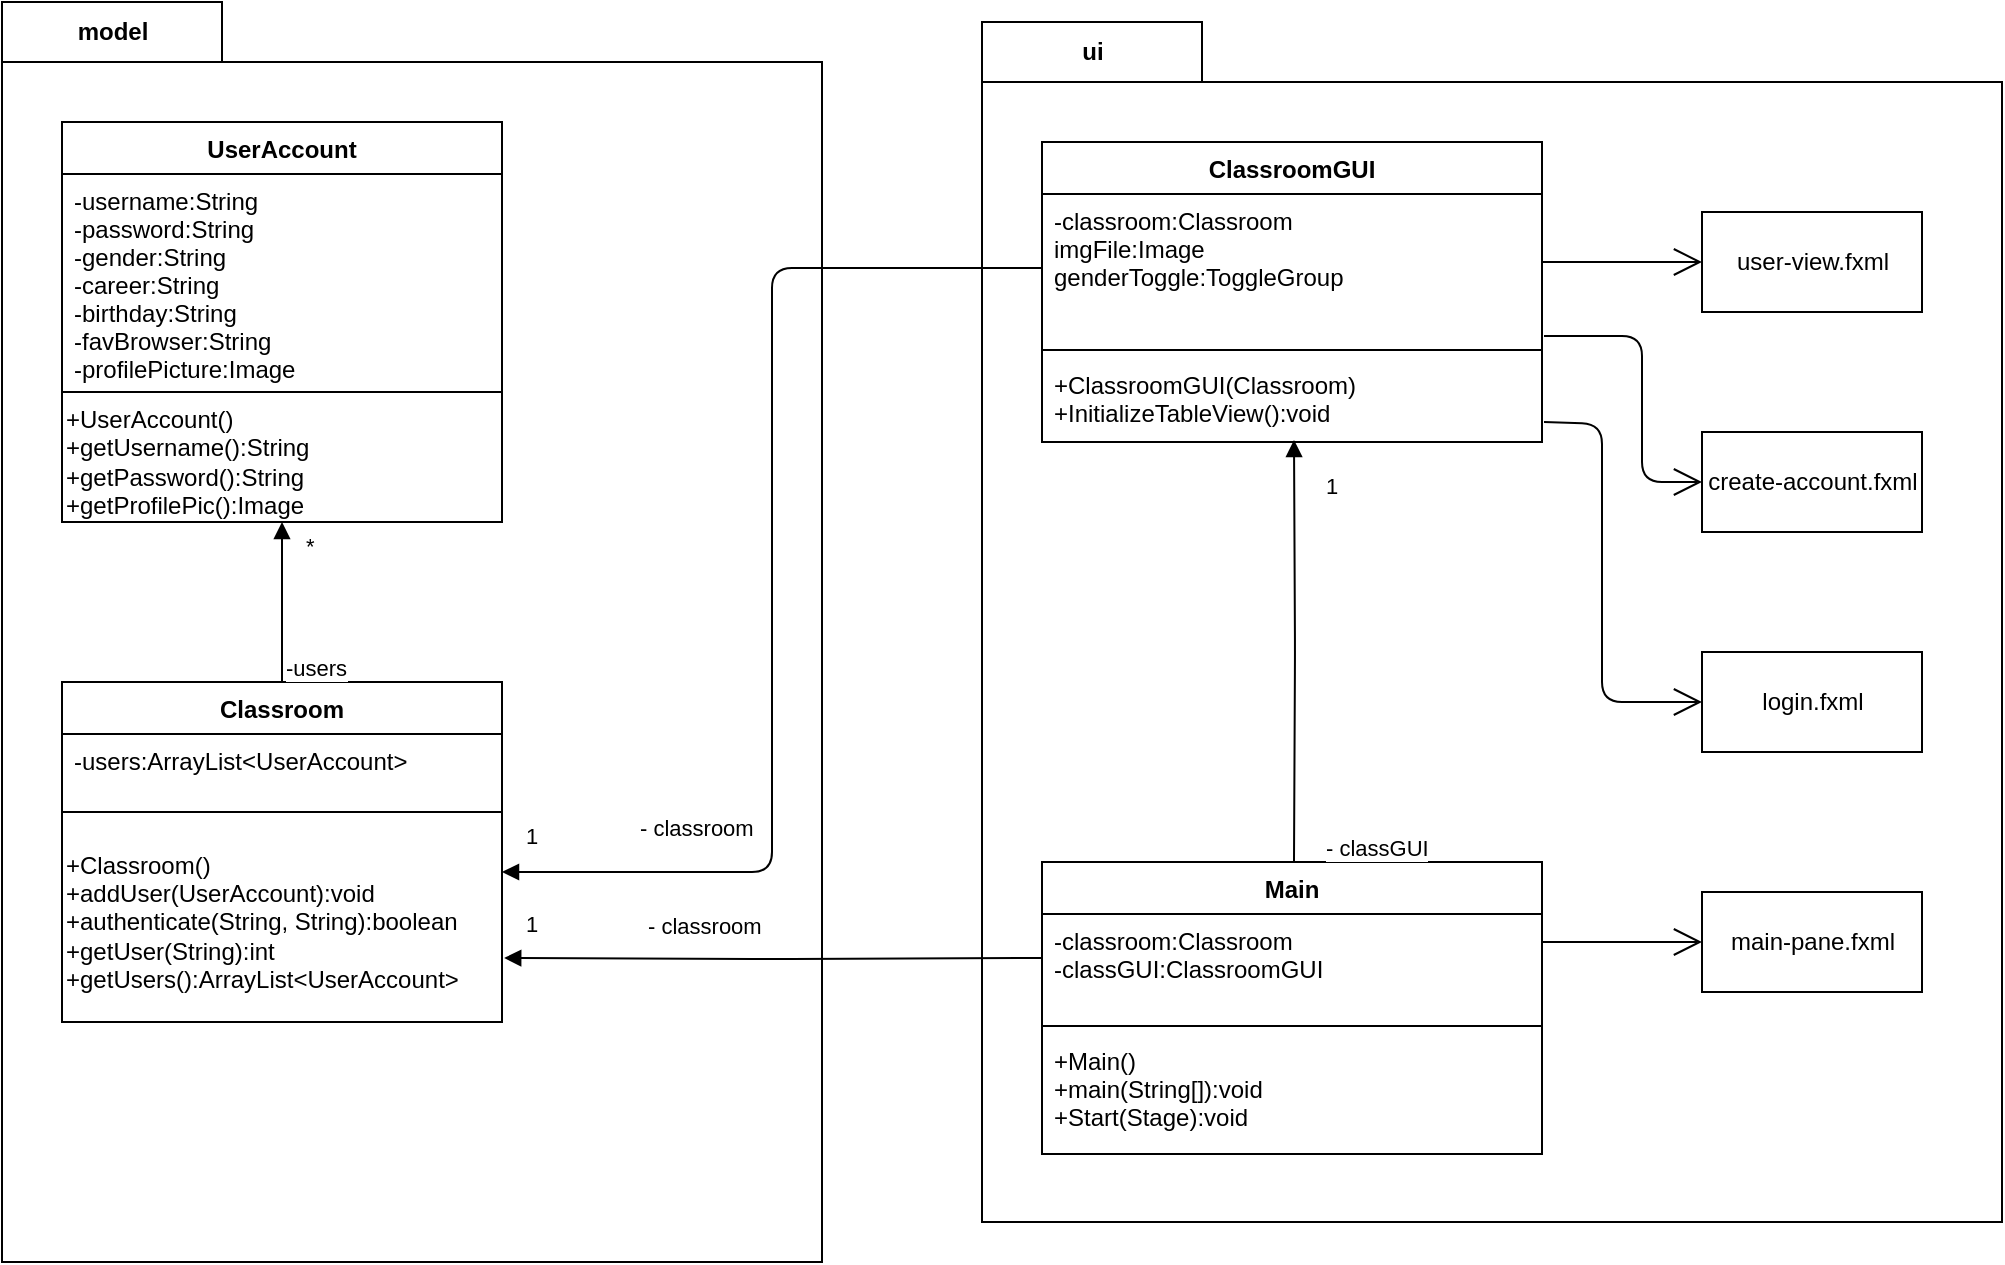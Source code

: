<mxfile version="14.3.1" type="github">
  <diagram id="C5RBs43oDa-KdzZeNtuy" name="Page-1">
    <mxGraphModel dx="1422" dy="705" grid="1" gridSize="10" guides="1" tooltips="1" connect="1" arrows="1" fold="1" page="1" pageScale="1" pageWidth="1100" pageHeight="850" math="0" shadow="0">
      <root>
        <mxCell id="WIyWlLk6GJQsqaUBKTNV-0" />
        <mxCell id="WIyWlLk6GJQsqaUBKTNV-1" parent="WIyWlLk6GJQsqaUBKTNV-0" />
        <mxCell id="FOE5OWMqtQ_l2cqjy7dt-18" value="model" style="shape=folder;fontStyle=1;tabWidth=110;tabHeight=30;tabPosition=left;html=1;boundedLbl=1;labelInHeader=1;container=1;collapsible=0;recursiveResize=0;" parent="WIyWlLk6GJQsqaUBKTNV-1" vertex="1">
          <mxGeometry x="60" y="170" width="410" height="630" as="geometry" />
        </mxCell>
        <mxCell id="FOE5OWMqtQ_l2cqjy7dt-2" value="UserAccount" style="swimlane;fontStyle=1;align=center;verticalAlign=top;childLayout=stackLayout;horizontal=1;startSize=26;horizontalStack=0;resizeParent=1;resizeParentMax=0;resizeLast=0;collapsible=1;marginBottom=0;" parent="FOE5OWMqtQ_l2cqjy7dt-18" vertex="1">
          <mxGeometry x="30" y="60" width="220" height="200" as="geometry" />
        </mxCell>
        <mxCell id="FOE5OWMqtQ_l2cqjy7dt-3" value="-username:String&#xa;-password:String&#xa;-gender:String&#xa;-career:String&#xa;-birthday:String&#xa;-favBrowser:String&#xa;-profilePicture:Image" style="text;strokeColor=none;fillColor=none;align=left;verticalAlign=top;spacingLeft=4;spacingRight=4;overflow=hidden;rotatable=0;points=[[0,0.5],[1,0.5]];portConstraint=eastwest;" parent="FOE5OWMqtQ_l2cqjy7dt-2" vertex="1">
          <mxGeometry y="26" width="220" height="104" as="geometry" />
        </mxCell>
        <mxCell id="FOE5OWMqtQ_l2cqjy7dt-4" value="" style="line;strokeWidth=1;fillColor=none;align=left;verticalAlign=middle;spacingTop=-1;spacingLeft=3;spacingRight=3;rotatable=0;labelPosition=right;points=[];portConstraint=eastwest;" parent="FOE5OWMqtQ_l2cqjy7dt-2" vertex="1">
          <mxGeometry y="130" width="220" height="10" as="geometry" />
        </mxCell>
        <mxCell id="FOE5OWMqtQ_l2cqjy7dt-23" value="+UserAccount()&lt;br&gt;+getUsername():String&lt;br&gt;+getPassword():String&lt;br&gt;+getProfilePic():Image" style="text;html=1;strokeColor=none;fillColor=none;align=left;verticalAlign=middle;whiteSpace=wrap;rounded=0;" parent="FOE5OWMqtQ_l2cqjy7dt-2" vertex="1">
          <mxGeometry y="140" width="220" height="60" as="geometry" />
        </mxCell>
        <mxCell id="FOE5OWMqtQ_l2cqjy7dt-24" value="Classroom" style="swimlane;fontStyle=1;align=center;verticalAlign=top;childLayout=stackLayout;horizontal=1;startSize=26;horizontalStack=0;resizeParent=1;resizeParentMax=0;resizeLast=0;collapsible=1;marginBottom=0;" parent="FOE5OWMqtQ_l2cqjy7dt-18" vertex="1">
          <mxGeometry x="30" y="340" width="220" height="170" as="geometry" />
        </mxCell>
        <mxCell id="FOE5OWMqtQ_l2cqjy7dt-25" value="-users:ArrayList&lt;UserAccount&gt;" style="text;strokeColor=none;fillColor=none;align=left;verticalAlign=top;spacingLeft=4;spacingRight=4;overflow=hidden;rotatable=0;points=[[0,0.5],[1,0.5]];portConstraint=eastwest;" parent="FOE5OWMqtQ_l2cqjy7dt-24" vertex="1">
          <mxGeometry y="26" width="220" height="34" as="geometry" />
        </mxCell>
        <mxCell id="FOE5OWMqtQ_l2cqjy7dt-26" value="" style="line;strokeWidth=1;fillColor=none;align=left;verticalAlign=middle;spacingTop=-1;spacingLeft=3;spacingRight=3;rotatable=0;labelPosition=right;points=[];portConstraint=eastwest;" parent="FOE5OWMqtQ_l2cqjy7dt-24" vertex="1">
          <mxGeometry y="60" width="220" height="10" as="geometry" />
        </mxCell>
        <mxCell id="FOE5OWMqtQ_l2cqjy7dt-27" value="+Classroom()&lt;br&gt;+addUser(UserAccount):void&lt;br&gt;+authenticate(String, String):boolean&lt;br&gt;+getUser(String):int&lt;br&gt;+getUsers():ArrayList&amp;lt;UserAccount&amp;gt;" style="text;html=1;strokeColor=none;fillColor=none;align=left;verticalAlign=middle;whiteSpace=wrap;rounded=0;" parent="FOE5OWMqtQ_l2cqjy7dt-24" vertex="1">
          <mxGeometry y="70" width="220" height="100" as="geometry" />
        </mxCell>
        <mxCell id="FOE5OWMqtQ_l2cqjy7dt-33" value="-users" style="endArrow=block;endFill=1;html=1;edgeStyle=orthogonalEdgeStyle;align=left;verticalAlign=top;exitX=0.5;exitY=0;exitDx=0;exitDy=0;" parent="FOE5OWMqtQ_l2cqjy7dt-18" source="FOE5OWMqtQ_l2cqjy7dt-24" target="FOE5OWMqtQ_l2cqjy7dt-23" edge="1">
          <mxGeometry x="-0.5" relative="1" as="geometry">
            <mxPoint x="230" y="340" as="sourcePoint" />
            <mxPoint x="390" y="340" as="targetPoint" />
            <mxPoint as="offset" />
          </mxGeometry>
        </mxCell>
        <mxCell id="FOE5OWMqtQ_l2cqjy7dt-34" value="*" style="edgeLabel;resizable=0;html=1;align=left;verticalAlign=bottom;" parent="FOE5OWMqtQ_l2cqjy7dt-33" connectable="0" vertex="1">
          <mxGeometry x="-1" relative="1" as="geometry">
            <mxPoint x="10" y="-60" as="offset" />
          </mxGeometry>
        </mxCell>
        <mxCell id="FOE5OWMqtQ_l2cqjy7dt-20" value="ui" style="shape=folder;fontStyle=1;tabWidth=110;tabHeight=30;tabPosition=left;html=1;boundedLbl=1;labelInHeader=1;container=1;collapsible=0;recursiveResize=0;" parent="WIyWlLk6GJQsqaUBKTNV-1" vertex="1">
          <mxGeometry x="550" y="180" width="510" height="600" as="geometry" />
        </mxCell>
        <mxCell id="FOE5OWMqtQ_l2cqjy7dt-10" value="ClassroomGUI" style="swimlane;fontStyle=1;align=center;verticalAlign=top;childLayout=stackLayout;horizontal=1;startSize=26;horizontalStack=0;resizeParent=1;resizeParentMax=0;resizeLast=0;collapsible=1;marginBottom=0;" parent="FOE5OWMqtQ_l2cqjy7dt-20" vertex="1">
          <mxGeometry x="30" y="60" width="250" height="150" as="geometry" />
        </mxCell>
        <mxCell id="FOE5OWMqtQ_l2cqjy7dt-11" value="-classroom:Classroom&#xa;imgFile:Image&#xa;genderToggle:ToggleGroup" style="text;strokeColor=none;fillColor=none;align=left;verticalAlign=top;spacingLeft=4;spacingRight=4;overflow=hidden;rotatable=0;points=[[0,0.5],[1,0.5]];portConstraint=eastwest;" parent="FOE5OWMqtQ_l2cqjy7dt-10" vertex="1">
          <mxGeometry y="26" width="250" height="74" as="geometry" />
        </mxCell>
        <mxCell id="FOE5OWMqtQ_l2cqjy7dt-12" value="" style="line;strokeWidth=1;fillColor=none;align=left;verticalAlign=middle;spacingTop=-1;spacingLeft=3;spacingRight=3;rotatable=0;labelPosition=right;points=[];portConstraint=eastwest;" parent="FOE5OWMqtQ_l2cqjy7dt-10" vertex="1">
          <mxGeometry y="100" width="250" height="8" as="geometry" />
        </mxCell>
        <mxCell id="FOE5OWMqtQ_l2cqjy7dt-13" value="+ClassroomGUI(Classroom)&#xa;+InitializeTableView():void" style="text;strokeColor=none;fillColor=none;align=left;verticalAlign=top;spacingLeft=4;spacingRight=4;overflow=hidden;rotatable=0;points=[[0,0.5],[1,0.5]];portConstraint=eastwest;" parent="FOE5OWMqtQ_l2cqjy7dt-10" vertex="1">
          <mxGeometry y="108" width="250" height="42" as="geometry" />
        </mxCell>
        <mxCell id="FOE5OWMqtQ_l2cqjy7dt-14" value="Main" style="swimlane;fontStyle=1;align=center;verticalAlign=top;childLayout=stackLayout;horizontal=1;startSize=26;horizontalStack=0;resizeParent=1;resizeParentMax=0;resizeLast=0;collapsible=1;marginBottom=0;" parent="FOE5OWMqtQ_l2cqjy7dt-20" vertex="1">
          <mxGeometry x="30" y="420" width="250" height="146" as="geometry" />
        </mxCell>
        <mxCell id="FOE5OWMqtQ_l2cqjy7dt-15" value="-classroom:Classroom&#xa;-classGUI:ClassroomGUI" style="text;strokeColor=none;fillColor=none;align=left;verticalAlign=top;spacingLeft=4;spacingRight=4;overflow=hidden;rotatable=0;points=[[0,0.5],[1,0.5]];portConstraint=eastwest;" parent="FOE5OWMqtQ_l2cqjy7dt-14" vertex="1">
          <mxGeometry y="26" width="250" height="52" as="geometry" />
        </mxCell>
        <mxCell id="FOE5OWMqtQ_l2cqjy7dt-16" value="" style="line;strokeWidth=1;fillColor=none;align=left;verticalAlign=middle;spacingTop=-1;spacingLeft=3;spacingRight=3;rotatable=0;labelPosition=right;points=[];portConstraint=eastwest;" parent="FOE5OWMqtQ_l2cqjy7dt-14" vertex="1">
          <mxGeometry y="78" width="250" height="8" as="geometry" />
        </mxCell>
        <mxCell id="FOE5OWMqtQ_l2cqjy7dt-17" value="+Main()&#xa;+main(String[]):void&#xa;+Start(Stage):void" style="text;strokeColor=none;fillColor=none;align=left;verticalAlign=top;spacingLeft=4;spacingRight=4;overflow=hidden;rotatable=0;points=[[0,0.5],[1,0.5]];portConstraint=eastwest;" parent="FOE5OWMqtQ_l2cqjy7dt-14" vertex="1">
          <mxGeometry y="86" width="250" height="60" as="geometry" />
        </mxCell>
        <mxCell id="FOE5OWMqtQ_l2cqjy7dt-44" value="- classGUI" style="endArrow=block;endFill=1;html=1;edgeStyle=orthogonalEdgeStyle;align=left;verticalAlign=top;entryX=0.504;entryY=0.976;entryDx=0;entryDy=0;entryPerimeter=0;" parent="FOE5OWMqtQ_l2cqjy7dt-20" target="FOE5OWMqtQ_l2cqjy7dt-13" edge="1">
          <mxGeometry x="-0.81" y="-14" relative="1" as="geometry">
            <mxPoint x="156" y="420" as="sourcePoint" />
            <mxPoint x="154" y="220" as="targetPoint" />
            <mxPoint as="offset" />
          </mxGeometry>
        </mxCell>
        <mxCell id="FOE5OWMqtQ_l2cqjy7dt-45" value="1" style="edgeLabel;resizable=0;html=1;align=left;verticalAlign=bottom;" parent="FOE5OWMqtQ_l2cqjy7dt-44" connectable="0" vertex="1">
          <mxGeometry x="-1" relative="1" as="geometry">
            <mxPoint x="14" y="-180" as="offset" />
          </mxGeometry>
        </mxCell>
        <mxCell id="FOE5OWMqtQ_l2cqjy7dt-46" value="user-view.fxml" style="html=1;" parent="FOE5OWMqtQ_l2cqjy7dt-20" vertex="1">
          <mxGeometry x="360" y="95" width="110" height="50" as="geometry" />
        </mxCell>
        <mxCell id="FOE5OWMqtQ_l2cqjy7dt-47" value="create-account.fxml" style="html=1;" parent="FOE5OWMqtQ_l2cqjy7dt-20" vertex="1">
          <mxGeometry x="360" y="205" width="110" height="50" as="geometry" />
        </mxCell>
        <mxCell id="FOE5OWMqtQ_l2cqjy7dt-48" value="login.fxml" style="html=1;" parent="FOE5OWMqtQ_l2cqjy7dt-20" vertex="1">
          <mxGeometry x="360" y="315" width="110" height="50" as="geometry" />
        </mxCell>
        <mxCell id="FOE5OWMqtQ_l2cqjy7dt-49" value="main-pane.fxml" style="html=1;" parent="FOE5OWMqtQ_l2cqjy7dt-20" vertex="1">
          <mxGeometry x="360" y="435" width="110" height="50" as="geometry" />
        </mxCell>
        <mxCell id="FOE5OWMqtQ_l2cqjy7dt-50" value="" style="endArrow=open;endFill=1;endSize=12;html=1;exitX=1;exitY=0.269;exitDx=0;exitDy=0;exitPerimeter=0;entryX=0;entryY=0.5;entryDx=0;entryDy=0;" parent="FOE5OWMqtQ_l2cqjy7dt-20" source="FOE5OWMqtQ_l2cqjy7dt-15" target="FOE5OWMqtQ_l2cqjy7dt-49" edge="1">
          <mxGeometry width="160" relative="1" as="geometry">
            <mxPoint x="-260" y="330" as="sourcePoint" />
            <mxPoint x="-100" y="330" as="targetPoint" />
          </mxGeometry>
        </mxCell>
        <mxCell id="FOE5OWMqtQ_l2cqjy7dt-51" value="" style="endArrow=open;endFill=1;endSize=12;html=1;entryX=0;entryY=0.5;entryDx=0;entryDy=0;exitX=1.004;exitY=0.762;exitDx=0;exitDy=0;exitPerimeter=0;" parent="FOE5OWMqtQ_l2cqjy7dt-20" source="FOE5OWMqtQ_l2cqjy7dt-13" target="FOE5OWMqtQ_l2cqjy7dt-48" edge="1">
          <mxGeometry width="160" relative="1" as="geometry">
            <mxPoint x="279" y="201" as="sourcePoint" />
            <mxPoint x="-100" y="330" as="targetPoint" />
            <Array as="points">
              <mxPoint x="310" y="201" />
              <mxPoint x="310" y="340" />
            </Array>
          </mxGeometry>
        </mxCell>
        <mxCell id="FOE5OWMqtQ_l2cqjy7dt-52" value="" style="endArrow=open;endFill=1;endSize=12;html=1;entryX=0;entryY=0.5;entryDx=0;entryDy=0;exitX=1.004;exitY=0.959;exitDx=0;exitDy=0;exitPerimeter=0;" parent="FOE5OWMqtQ_l2cqjy7dt-20" source="FOE5OWMqtQ_l2cqjy7dt-11" target="FOE5OWMqtQ_l2cqjy7dt-47" edge="1">
          <mxGeometry width="160" relative="1" as="geometry">
            <mxPoint x="282" y="166" as="sourcePoint" />
            <mxPoint x="-100" y="330" as="targetPoint" />
            <Array as="points">
              <mxPoint x="330" y="157" />
              <mxPoint x="330" y="230" />
            </Array>
          </mxGeometry>
        </mxCell>
        <mxCell id="FOE5OWMqtQ_l2cqjy7dt-53" value="" style="endArrow=open;endFill=1;endSize=12;html=1;entryX=0;entryY=0.5;entryDx=0;entryDy=0;" parent="FOE5OWMqtQ_l2cqjy7dt-20" target="FOE5OWMqtQ_l2cqjy7dt-46" edge="1">
          <mxGeometry width="160" relative="1" as="geometry">
            <mxPoint x="280" y="120" as="sourcePoint" />
            <mxPoint x="-100" y="330" as="targetPoint" />
          </mxGeometry>
        </mxCell>
        <mxCell id="FOE5OWMqtQ_l2cqjy7dt-40" value="- classroom" style="endArrow=block;endFill=1;html=1;edgeStyle=orthogonalEdgeStyle;align=left;verticalAlign=top;entryX=1;entryY=0.25;entryDx=0;entryDy=0;" parent="WIyWlLk6GJQsqaUBKTNV-1" source="FOE5OWMqtQ_l2cqjy7dt-11" target="FOE5OWMqtQ_l2cqjy7dt-27" edge="1">
          <mxGeometry x="0.765" y="-35" relative="1" as="geometry">
            <mxPoint x="290" y="510" as="sourcePoint" />
            <mxPoint x="450" y="510" as="targetPoint" />
            <mxPoint as="offset" />
          </mxGeometry>
        </mxCell>
        <mxCell id="FOE5OWMqtQ_l2cqjy7dt-41" value="1" style="edgeLabel;resizable=0;html=1;align=left;verticalAlign=bottom;" parent="FOE5OWMqtQ_l2cqjy7dt-40" connectable="0" vertex="1">
          <mxGeometry x="-1" relative="1" as="geometry">
            <mxPoint x="-260" y="292" as="offset" />
          </mxGeometry>
        </mxCell>
        <mxCell id="FOE5OWMqtQ_l2cqjy7dt-42" value="- classroom" style="endArrow=block;endFill=1;html=1;edgeStyle=orthogonalEdgeStyle;align=left;verticalAlign=top;entryX=1.005;entryY=0.68;entryDx=0;entryDy=0;entryPerimeter=0;" parent="WIyWlLk6GJQsqaUBKTNV-1" target="FOE5OWMqtQ_l2cqjy7dt-27" edge="1">
          <mxGeometry x="0.481" y="-29" relative="1" as="geometry">
            <mxPoint x="580" y="648" as="sourcePoint" />
            <mxPoint x="450" y="510" as="targetPoint" />
            <mxPoint as="offset" />
          </mxGeometry>
        </mxCell>
        <mxCell id="FOE5OWMqtQ_l2cqjy7dt-43" value="1" style="edgeLabel;resizable=0;html=1;align=left;verticalAlign=bottom;" parent="FOE5OWMqtQ_l2cqjy7dt-42" connectable="0" vertex="1">
          <mxGeometry x="-1" relative="1" as="geometry">
            <mxPoint x="-260" y="-9" as="offset" />
          </mxGeometry>
        </mxCell>
      </root>
    </mxGraphModel>
  </diagram>
</mxfile>
